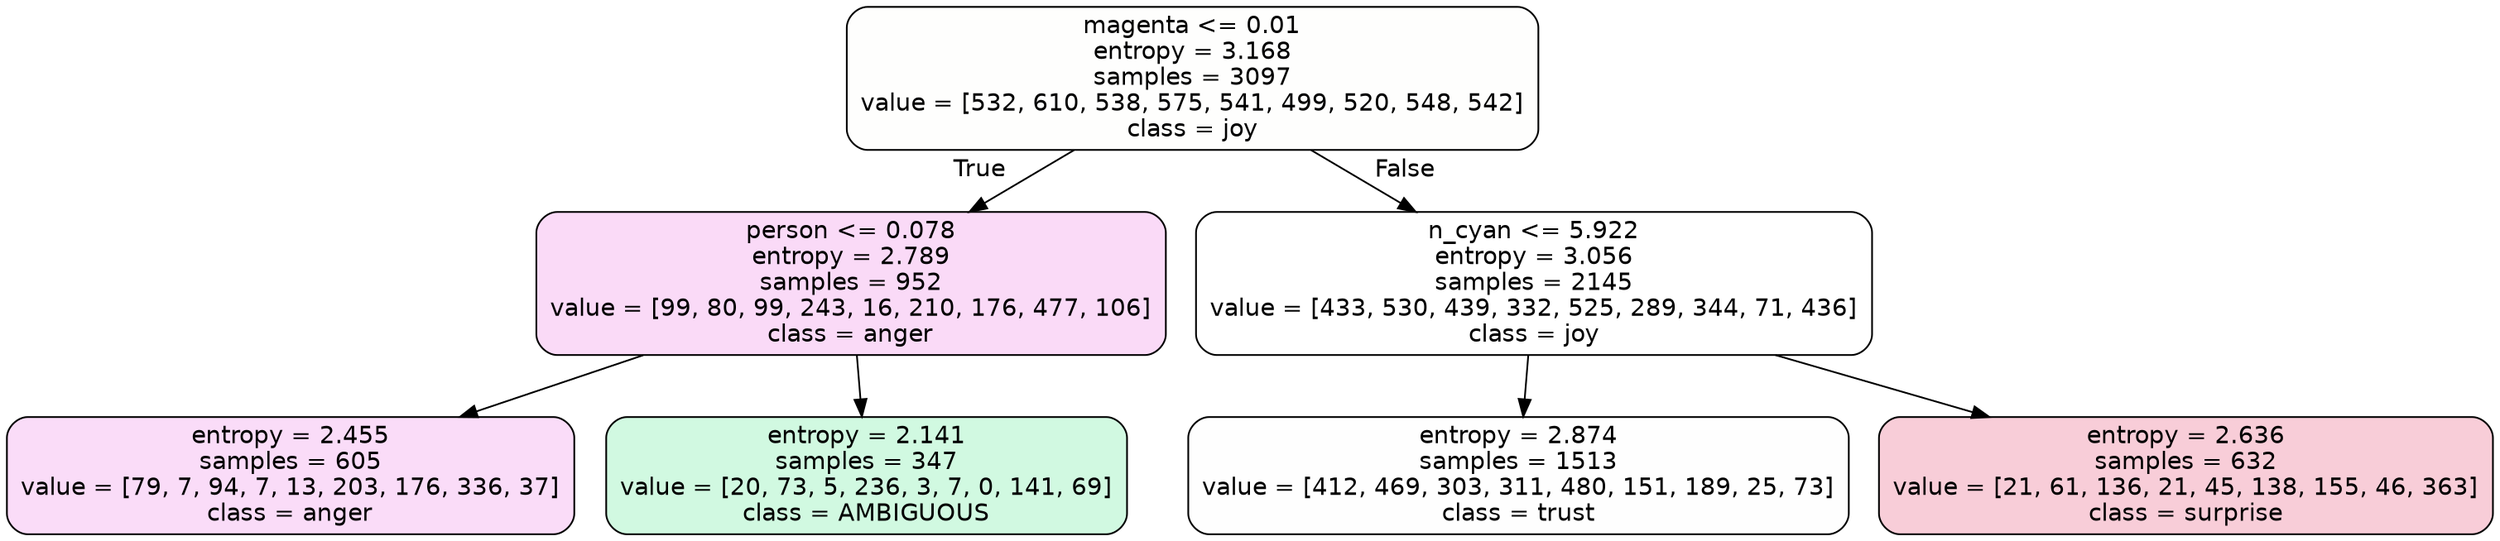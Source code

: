 digraph Tree {
node [shape=box, style="filled, rounded", color="black", fontname=helvetica] ;
edge [fontname=helvetica] ;
0 [label="magenta <= 0.01\nentropy = 3.168\nsamples = 3097\nvalue = [532, 610, 538, 575, 541, 499, 520, 548, 542]\nclass = joy", fillcolor="#d7e53902"] ;
1 [label="person <= 0.078\nentropy = 2.789\nsamples = 952\nvalue = [99, 80, 99, 243, 16, 210, 176, 477, 106]\nclass = anger", fillcolor="#e539d72f"] ;
0 -> 1 [labeldistance=2.5, labelangle=45, headlabel="True"] ;
2 [label="entropy = 2.455\nsamples = 605\nvalue = [79, 7, 94, 7, 13, 203, 176, 336, 37]\nclass = anger", fillcolor="#e539d72d"] ;
1 -> 2 ;
3 [label="entropy = 2.141\nsamples = 347\nvalue = [20, 73, 5, 236, 3, 7, 0, 141, 69]\nclass = AMBIGUOUS", fillcolor="#39e5813b"] ;
1 -> 3 ;
4 [label="n_cyan <= 5.922\nentropy = 3.056\nsamples = 2145\nvalue = [433, 530, 439, 332, 525, 289, 344, 71, 436]\nclass = joy", fillcolor="#d7e53900"] ;
0 -> 4 [labeldistance=2.5, labelangle=-45, headlabel="False"] ;
5 [label="entropy = 2.874\nsamples = 1513\nvalue = [412, 469, 303, 311, 480, 151, 189, 25, 73]\nclass = trust", fillcolor="#39d7e501"] ;
4 -> 5 ;
6 [label="entropy = 2.636\nsamples = 632\nvalue = [21, 61, 136, 21, 45, 138, 155, 46, 363]\nclass = surprise", fillcolor="#e5396440"] ;
4 -> 6 ;
}
